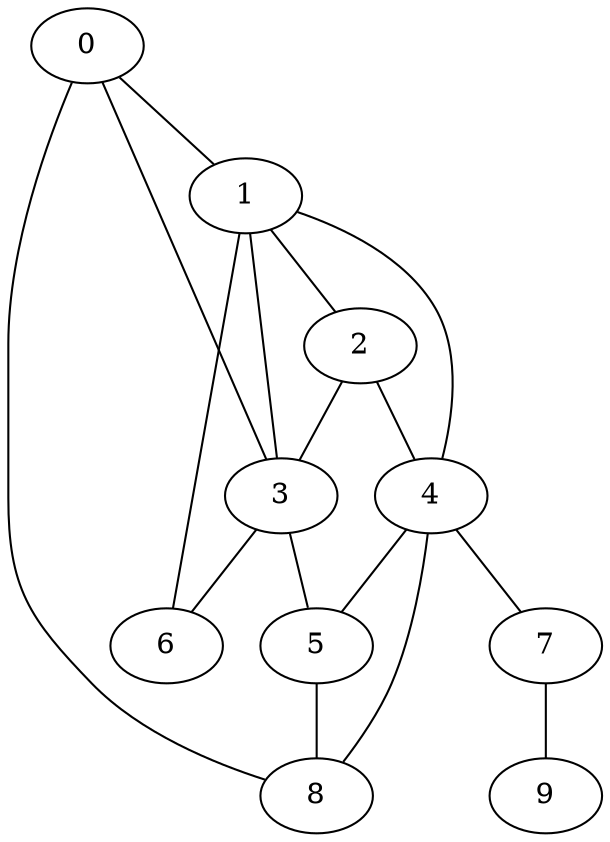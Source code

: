 
graph graphname {
    0 -- 1
0 -- 3
0 -- 8
1 -- 2
1 -- 3
1 -- 4
1 -- 6
2 -- 4
2 -- 3
3 -- 5
3 -- 6
4 -- 7
4 -- 8
4 -- 5
5 -- 8
7 -- 9

}
